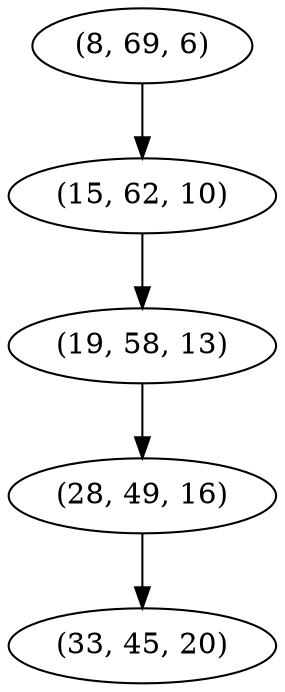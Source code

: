 digraph tree {
    "(8, 69, 6)";
    "(15, 62, 10)";
    "(19, 58, 13)";
    "(28, 49, 16)";
    "(33, 45, 20)";
    "(8, 69, 6)" -> "(15, 62, 10)";
    "(15, 62, 10)" -> "(19, 58, 13)";
    "(19, 58, 13)" -> "(28, 49, 16)";
    "(28, 49, 16)" -> "(33, 45, 20)";
}
